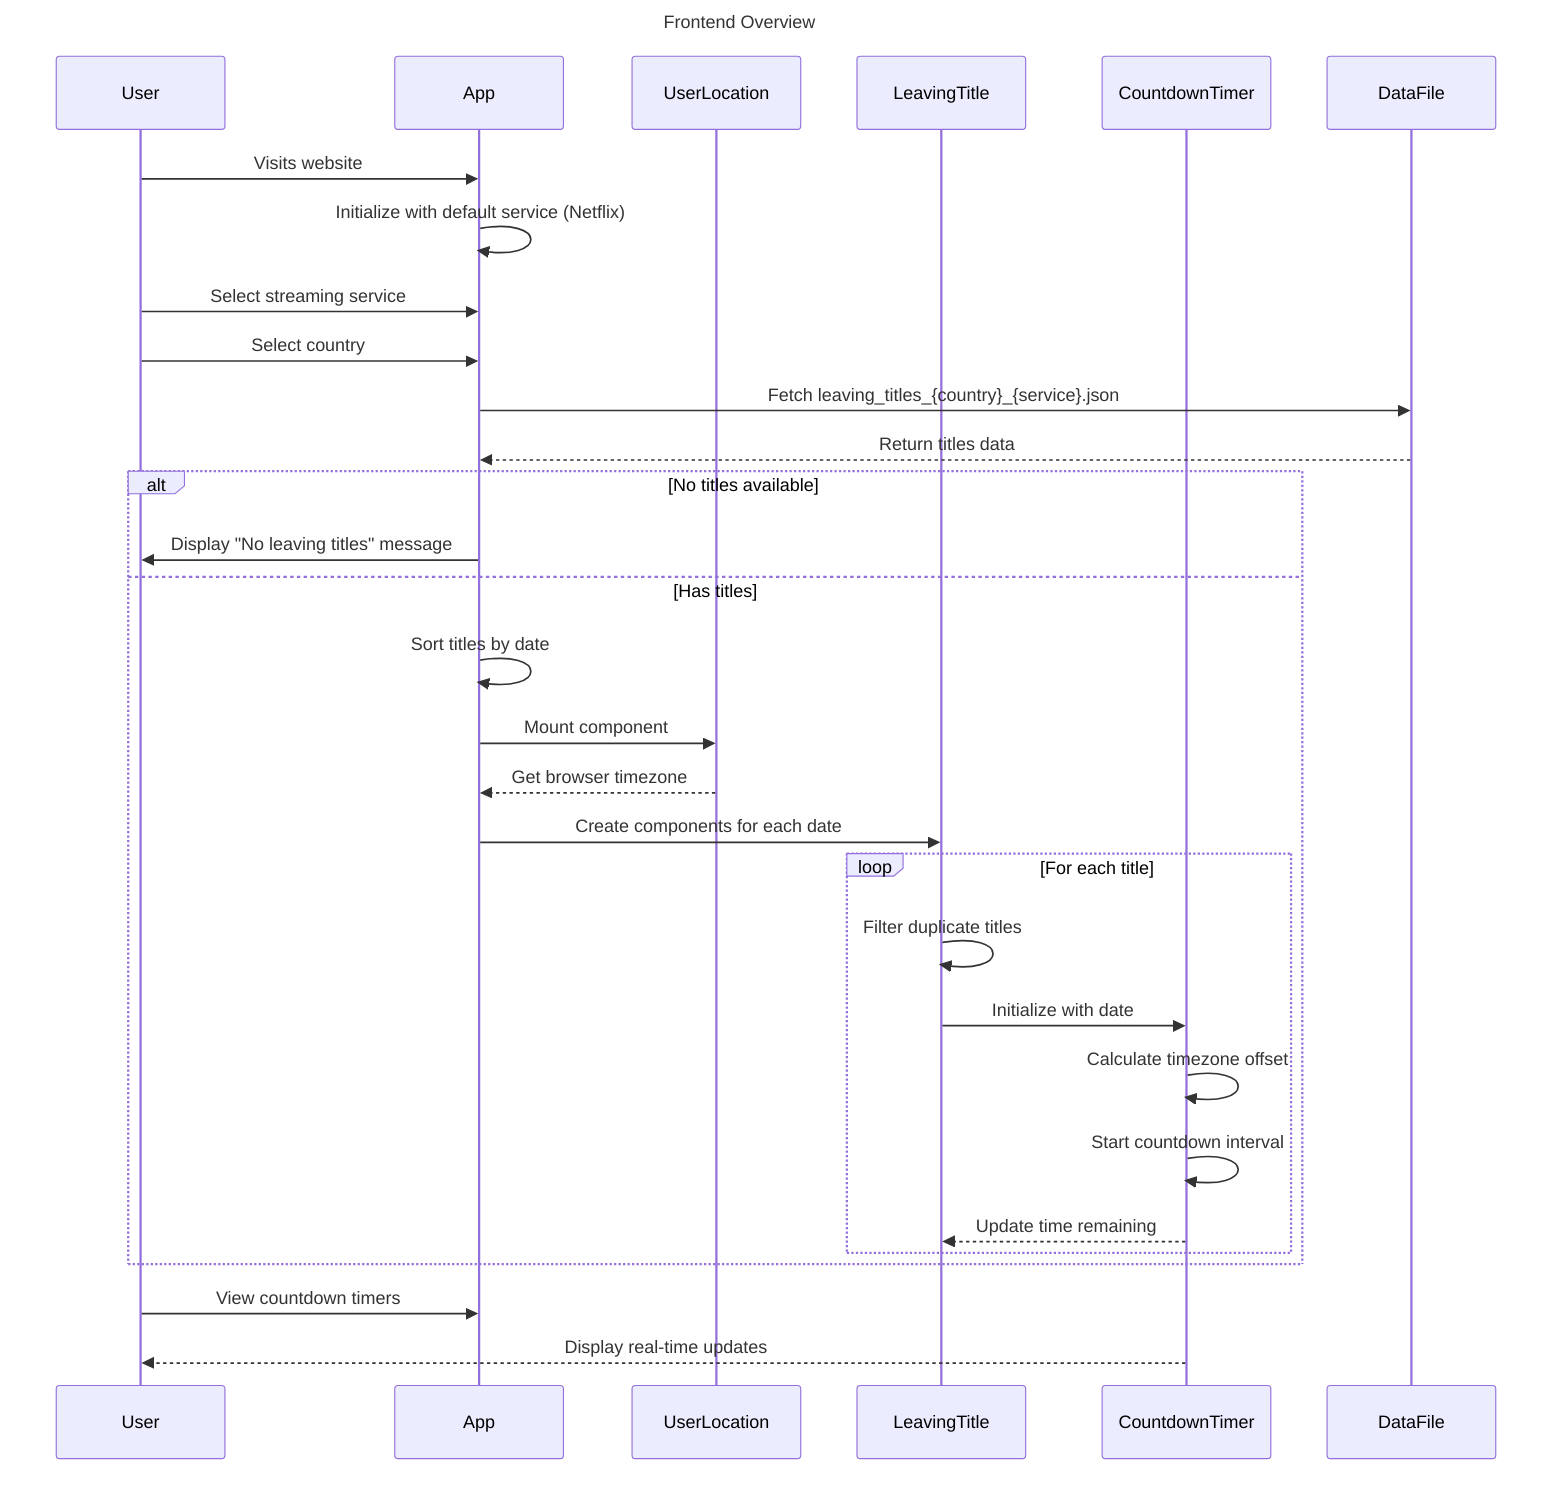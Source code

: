 ---
title: Frontend Overview
---
sequenceDiagram
    participant User
    participant App
    participant UserLocation
    participant LeavingTitle
    participant CountdownTimer
    participant DataFile

    User->>App: Visits website
    
    App->>App: Initialize with default service (Netflix)
    
    User->>App: Select streaming service
    User->>App: Select country
    
    App->>DataFile: Fetch leaving_titles_{country}_{service}.json
    DataFile-->>App: Return titles data
    
    alt No titles available
        App->>User: Display "No leaving titles" message
    else Has titles
        App->>App: Sort titles by date
        
        App->>UserLocation: Mount component
        UserLocation-->>App: Get browser timezone
        
        App->>LeavingTitle: Create components for each date
        
        loop For each title
            LeavingTitle->>LeavingTitle: Filter duplicate titles
            LeavingTitle->>CountdownTimer: Initialize with date
            CountdownTimer->>CountdownTimer: Calculate timezone offset
            CountdownTimer->>CountdownTimer: Start countdown interval
            CountdownTimer-->>LeavingTitle: Update time remaining
        end
    end
    
    User->>App: View countdown timers
    CountdownTimer-->>User: Display real-time updates